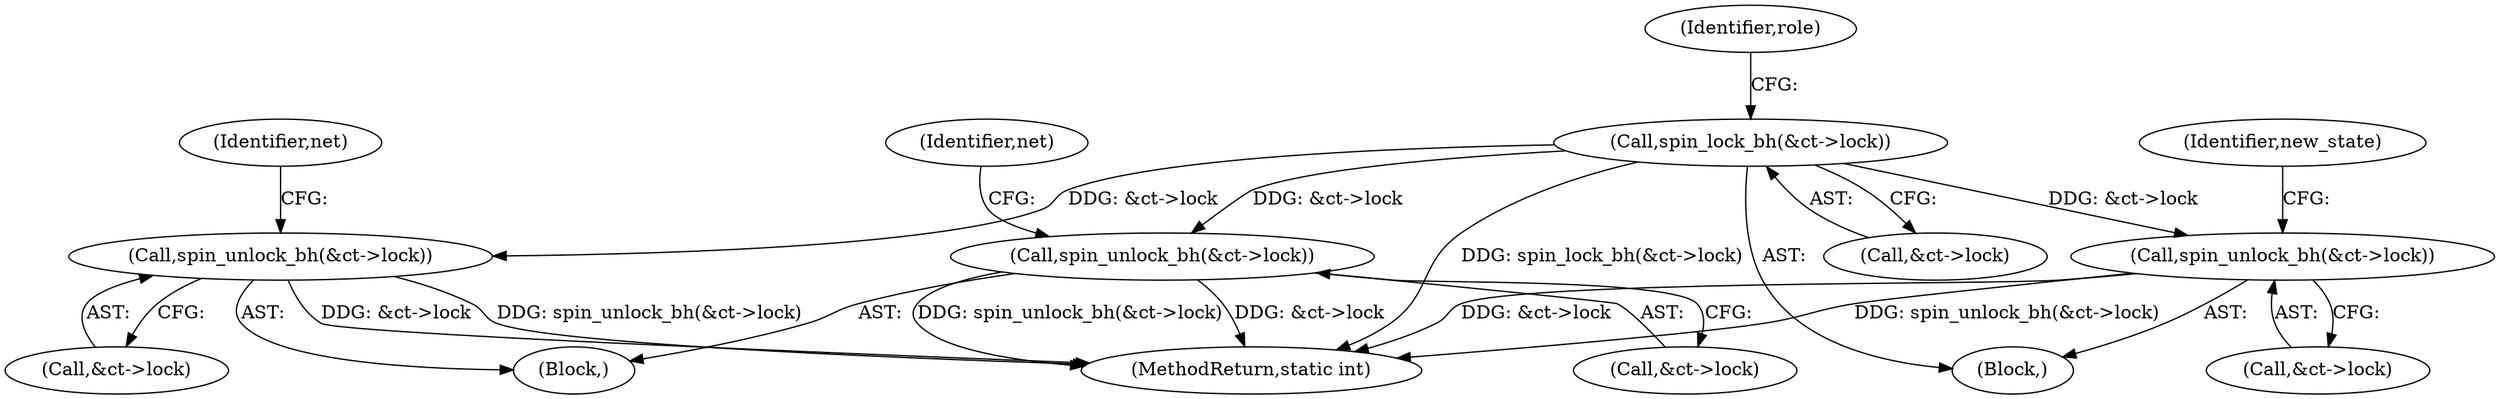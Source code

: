 digraph "0_linux_b22f5126a24b3b2f15448c3f2a254fc10cbc2b92_1@pointer" {
"1000165" [label="(Call,spin_lock_bh(&ct->lock))"];
"1000361" [label="(Call,spin_unlock_bh(&ct->lock))"];
"1000382" [label="(Call,spin_unlock_bh(&ct->lock))"];
"1000430" [label="(Call,spin_unlock_bh(&ct->lock))"];
"1000361" [label="(Call,spin_unlock_bh(&ct->lock))"];
"1000201" [label="(Block,)"];
"1000389" [label="(Identifier,net)"];
"1000166" [label="(Call,&ct->lock)"];
"1000382" [label="(Call,spin_unlock_bh(&ct->lock))"];
"1000383" [label="(Call,&ct->lock)"];
"1000451" [label="(MethodReturn,static int)"];
"1000171" [label="(Identifier,role)"];
"1000111" [label="(Block,)"];
"1000437" [label="(Identifier,new_state)"];
"1000165" [label="(Call,spin_lock_bh(&ct->lock))"];
"1000430" [label="(Call,spin_unlock_bh(&ct->lock))"];
"1000368" [label="(Identifier,net)"];
"1000362" [label="(Call,&ct->lock)"];
"1000431" [label="(Call,&ct->lock)"];
"1000165" -> "1000111"  [label="AST: "];
"1000165" -> "1000166"  [label="CFG: "];
"1000166" -> "1000165"  [label="AST: "];
"1000171" -> "1000165"  [label="CFG: "];
"1000165" -> "1000451"  [label="DDG: spin_lock_bh(&ct->lock)"];
"1000165" -> "1000361"  [label="DDG: &ct->lock"];
"1000165" -> "1000382"  [label="DDG: &ct->lock"];
"1000165" -> "1000430"  [label="DDG: &ct->lock"];
"1000361" -> "1000201"  [label="AST: "];
"1000361" -> "1000362"  [label="CFG: "];
"1000362" -> "1000361"  [label="AST: "];
"1000368" -> "1000361"  [label="CFG: "];
"1000361" -> "1000451"  [label="DDG: spin_unlock_bh(&ct->lock)"];
"1000361" -> "1000451"  [label="DDG: &ct->lock"];
"1000382" -> "1000201"  [label="AST: "];
"1000382" -> "1000383"  [label="CFG: "];
"1000383" -> "1000382"  [label="AST: "];
"1000389" -> "1000382"  [label="CFG: "];
"1000382" -> "1000451"  [label="DDG: &ct->lock"];
"1000382" -> "1000451"  [label="DDG: spin_unlock_bh(&ct->lock)"];
"1000430" -> "1000111"  [label="AST: "];
"1000430" -> "1000431"  [label="CFG: "];
"1000431" -> "1000430"  [label="AST: "];
"1000437" -> "1000430"  [label="CFG: "];
"1000430" -> "1000451"  [label="DDG: &ct->lock"];
"1000430" -> "1000451"  [label="DDG: spin_unlock_bh(&ct->lock)"];
}
